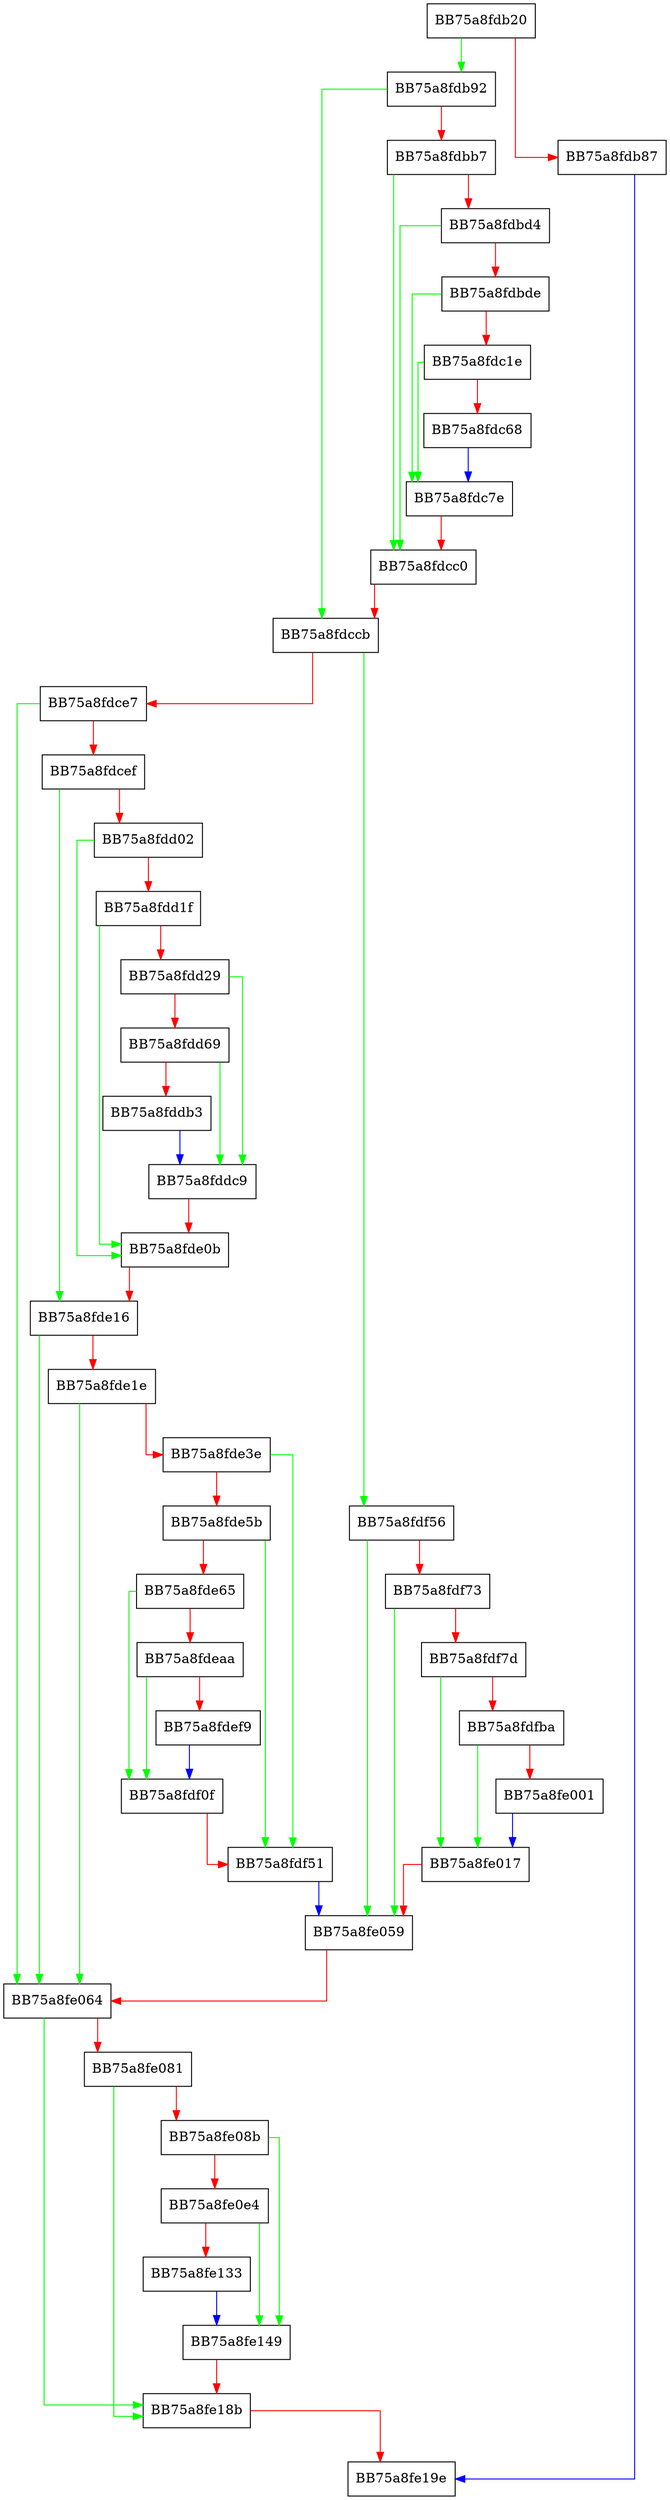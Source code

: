 digraph stop_trace {
  node [shape="box"];
  graph [splines=ortho];
  BB75a8fdb20 -> BB75a8fdb92 [color="green"];
  BB75a8fdb20 -> BB75a8fdb87 [color="red"];
  BB75a8fdb87 -> BB75a8fe19e [color="blue"];
  BB75a8fdb92 -> BB75a8fdccb [color="green"];
  BB75a8fdb92 -> BB75a8fdbb7 [color="red"];
  BB75a8fdbb7 -> BB75a8fdcc0 [color="green"];
  BB75a8fdbb7 -> BB75a8fdbd4 [color="red"];
  BB75a8fdbd4 -> BB75a8fdcc0 [color="green"];
  BB75a8fdbd4 -> BB75a8fdbde [color="red"];
  BB75a8fdbde -> BB75a8fdc7e [color="green"];
  BB75a8fdbde -> BB75a8fdc1e [color="red"];
  BB75a8fdc1e -> BB75a8fdc7e [color="green"];
  BB75a8fdc1e -> BB75a8fdc68 [color="red"];
  BB75a8fdc68 -> BB75a8fdc7e [color="blue"];
  BB75a8fdc7e -> BB75a8fdcc0 [color="red"];
  BB75a8fdcc0 -> BB75a8fdccb [color="red"];
  BB75a8fdccb -> BB75a8fdf56 [color="green"];
  BB75a8fdccb -> BB75a8fdce7 [color="red"];
  BB75a8fdce7 -> BB75a8fe064 [color="green"];
  BB75a8fdce7 -> BB75a8fdcef [color="red"];
  BB75a8fdcef -> BB75a8fde16 [color="green"];
  BB75a8fdcef -> BB75a8fdd02 [color="red"];
  BB75a8fdd02 -> BB75a8fde0b [color="green"];
  BB75a8fdd02 -> BB75a8fdd1f [color="red"];
  BB75a8fdd1f -> BB75a8fde0b [color="green"];
  BB75a8fdd1f -> BB75a8fdd29 [color="red"];
  BB75a8fdd29 -> BB75a8fddc9 [color="green"];
  BB75a8fdd29 -> BB75a8fdd69 [color="red"];
  BB75a8fdd69 -> BB75a8fddc9 [color="green"];
  BB75a8fdd69 -> BB75a8fddb3 [color="red"];
  BB75a8fddb3 -> BB75a8fddc9 [color="blue"];
  BB75a8fddc9 -> BB75a8fde0b [color="red"];
  BB75a8fde0b -> BB75a8fde16 [color="red"];
  BB75a8fde16 -> BB75a8fe064 [color="green"];
  BB75a8fde16 -> BB75a8fde1e [color="red"];
  BB75a8fde1e -> BB75a8fe064 [color="green"];
  BB75a8fde1e -> BB75a8fde3e [color="red"];
  BB75a8fde3e -> BB75a8fdf51 [color="green"];
  BB75a8fde3e -> BB75a8fde5b [color="red"];
  BB75a8fde5b -> BB75a8fdf51 [color="green"];
  BB75a8fde5b -> BB75a8fde65 [color="red"];
  BB75a8fde65 -> BB75a8fdf0f [color="green"];
  BB75a8fde65 -> BB75a8fdeaa [color="red"];
  BB75a8fdeaa -> BB75a8fdf0f [color="green"];
  BB75a8fdeaa -> BB75a8fdef9 [color="red"];
  BB75a8fdef9 -> BB75a8fdf0f [color="blue"];
  BB75a8fdf0f -> BB75a8fdf51 [color="red"];
  BB75a8fdf51 -> BB75a8fe059 [color="blue"];
  BB75a8fdf56 -> BB75a8fe059 [color="green"];
  BB75a8fdf56 -> BB75a8fdf73 [color="red"];
  BB75a8fdf73 -> BB75a8fe059 [color="green"];
  BB75a8fdf73 -> BB75a8fdf7d [color="red"];
  BB75a8fdf7d -> BB75a8fe017 [color="green"];
  BB75a8fdf7d -> BB75a8fdfba [color="red"];
  BB75a8fdfba -> BB75a8fe017 [color="green"];
  BB75a8fdfba -> BB75a8fe001 [color="red"];
  BB75a8fe001 -> BB75a8fe017 [color="blue"];
  BB75a8fe017 -> BB75a8fe059 [color="red"];
  BB75a8fe059 -> BB75a8fe064 [color="red"];
  BB75a8fe064 -> BB75a8fe18b [color="green"];
  BB75a8fe064 -> BB75a8fe081 [color="red"];
  BB75a8fe081 -> BB75a8fe18b [color="green"];
  BB75a8fe081 -> BB75a8fe08b [color="red"];
  BB75a8fe08b -> BB75a8fe149 [color="green"];
  BB75a8fe08b -> BB75a8fe0e4 [color="red"];
  BB75a8fe0e4 -> BB75a8fe149 [color="green"];
  BB75a8fe0e4 -> BB75a8fe133 [color="red"];
  BB75a8fe133 -> BB75a8fe149 [color="blue"];
  BB75a8fe149 -> BB75a8fe18b [color="red"];
  BB75a8fe18b -> BB75a8fe19e [color="red"];
}